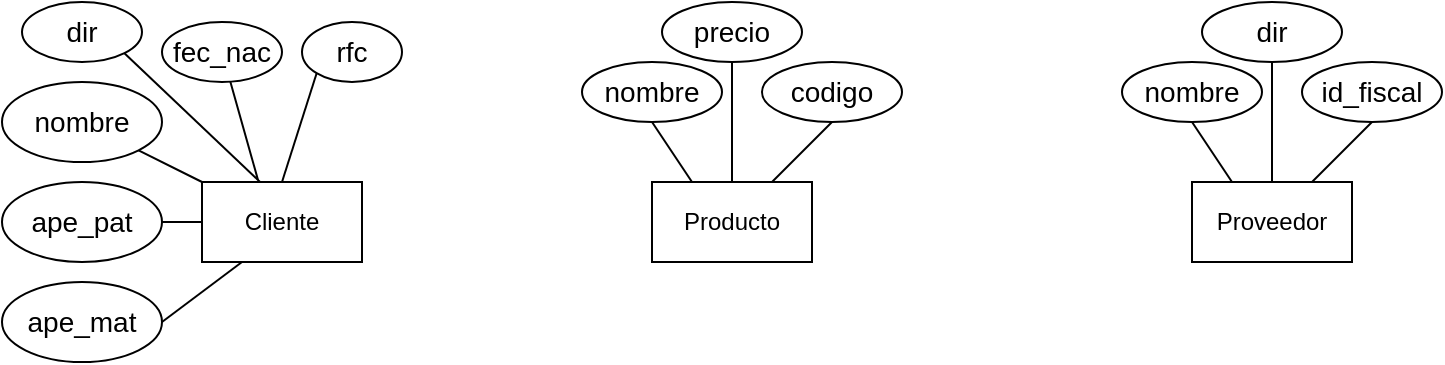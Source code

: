 <mxfile version="13.8.0" type="github">
  <diagram id="mEkVA_a5n-rHj5x5pNbr" name="Page-1">
    <mxGraphModel dx="1102" dy="614" grid="1" gridSize="10" guides="1" tooltips="1" connect="1" arrows="1" fold="1" page="1" pageScale="1" pageWidth="827" pageHeight="1169" math="0" shadow="0">
      <root>
        <mxCell id="0" />
        <mxCell id="1" parent="0" />
        <mxCell id="INvCyW41zS3tFd_5ug0i-1" value="Cliente" style="whiteSpace=wrap;html=1;align=center;" vertex="1" parent="1">
          <mxGeometry x="110" y="280" width="80" height="40" as="geometry" />
        </mxCell>
        <mxCell id="INvCyW41zS3tFd_5ug0i-3" value="rfc" style="ellipse;whiteSpace=wrap;html=1;align=center;fontSize=14;" vertex="1" parent="1">
          <mxGeometry x="160" y="200" width="50" height="30" as="geometry" />
        </mxCell>
        <mxCell id="INvCyW41zS3tFd_5ug0i-4" value="nombre" style="ellipse;whiteSpace=wrap;html=1;align=center;fontSize=14;" vertex="1" parent="1">
          <mxGeometry x="10" y="230" width="80" height="40" as="geometry" />
        </mxCell>
        <mxCell id="INvCyW41zS3tFd_5ug0i-5" value="ape_pat" style="ellipse;whiteSpace=wrap;html=1;align=center;fontSize=14;" vertex="1" parent="1">
          <mxGeometry x="10" y="280" width="80" height="40" as="geometry" />
        </mxCell>
        <mxCell id="INvCyW41zS3tFd_5ug0i-6" value="ape_mat" style="ellipse;whiteSpace=wrap;html=1;align=center;fontSize=14;" vertex="1" parent="1">
          <mxGeometry x="10" y="330" width="80" height="40" as="geometry" />
        </mxCell>
        <mxCell id="INvCyW41zS3tFd_5ug0i-7" value="dir" style="ellipse;whiteSpace=wrap;html=1;align=center;fontSize=14;" vertex="1" parent="1">
          <mxGeometry x="20" y="190" width="60" height="30" as="geometry" />
        </mxCell>
        <mxCell id="INvCyW41zS3tFd_5ug0i-8" value="fec_nac" style="ellipse;whiteSpace=wrap;html=1;align=center;fontSize=14;" vertex="1" parent="1">
          <mxGeometry x="90" y="200" width="60" height="30" as="geometry" />
        </mxCell>
        <mxCell id="INvCyW41zS3tFd_5ug0i-9" value="" style="endArrow=none;html=1;rounded=0;fontSize=14;exitX=1;exitY=0.5;exitDx=0;exitDy=0;entryX=0.25;entryY=1;entryDx=0;entryDy=0;" edge="1" parent="1" source="INvCyW41zS3tFd_5ug0i-6" target="INvCyW41zS3tFd_5ug0i-1">
          <mxGeometry relative="1" as="geometry">
            <mxPoint x="540" y="310" as="sourcePoint" />
            <mxPoint x="330" y="300" as="targetPoint" />
          </mxGeometry>
        </mxCell>
        <mxCell id="INvCyW41zS3tFd_5ug0i-10" value="" style="endArrow=none;html=1;rounded=0;fontSize=14;exitX=0;exitY=1;exitDx=0;exitDy=0;entryX=0.5;entryY=0;entryDx=0;entryDy=0;" edge="1" parent="1" source="INvCyW41zS3tFd_5ug0i-3" target="INvCyW41zS3tFd_5ug0i-1">
          <mxGeometry relative="1" as="geometry">
            <mxPoint x="540" y="310" as="sourcePoint" />
            <mxPoint x="350" y="270" as="targetPoint" />
          </mxGeometry>
        </mxCell>
        <mxCell id="INvCyW41zS3tFd_5ug0i-11" value="" style="endArrow=none;html=1;rounded=0;fontSize=14;entryX=0.35;entryY=-0.025;entryDx=0;entryDy=0;entryPerimeter=0;" edge="1" parent="1" source="INvCyW41zS3tFd_5ug0i-8" target="INvCyW41zS3tFd_5ug0i-1">
          <mxGeometry relative="1" as="geometry">
            <mxPoint x="540" y="310" as="sourcePoint" />
            <mxPoint x="350" y="270" as="targetPoint" />
          </mxGeometry>
        </mxCell>
        <mxCell id="INvCyW41zS3tFd_5ug0i-12" value="" style="endArrow=none;html=1;rounded=0;fontSize=14;exitX=1;exitY=1;exitDx=0;exitDy=0;entryX=0.363;entryY=0;entryDx=0;entryDy=0;entryPerimeter=0;" edge="1" parent="1" source="INvCyW41zS3tFd_5ug0i-7" target="INvCyW41zS3tFd_5ug0i-1">
          <mxGeometry relative="1" as="geometry">
            <mxPoint x="540" y="310" as="sourcePoint" />
            <mxPoint x="350" y="270" as="targetPoint" />
          </mxGeometry>
        </mxCell>
        <mxCell id="INvCyW41zS3tFd_5ug0i-13" value="" style="endArrow=none;html=1;rounded=0;fontSize=14;exitX=1;exitY=1;exitDx=0;exitDy=0;entryX=0;entryY=0;entryDx=0;entryDy=0;" edge="1" parent="1" source="INvCyW41zS3tFd_5ug0i-4" target="INvCyW41zS3tFd_5ug0i-1">
          <mxGeometry relative="1" as="geometry">
            <mxPoint x="540" y="310" as="sourcePoint" />
            <mxPoint x="330" y="270" as="targetPoint" />
          </mxGeometry>
        </mxCell>
        <mxCell id="INvCyW41zS3tFd_5ug0i-14" value="" style="endArrow=none;html=1;rounded=0;fontSize=14;exitX=1;exitY=0.5;exitDx=0;exitDy=0;" edge="1" parent="1" source="INvCyW41zS3tFd_5ug0i-5" target="INvCyW41zS3tFd_5ug0i-1">
          <mxGeometry relative="1" as="geometry">
            <mxPoint x="540" y="310" as="sourcePoint" />
            <mxPoint x="330" y="290" as="targetPoint" />
          </mxGeometry>
        </mxCell>
        <mxCell id="INvCyW41zS3tFd_5ug0i-17" value="Producto" style="whiteSpace=wrap;html=1;align=center;" vertex="1" parent="1">
          <mxGeometry x="335" y="280" width="80" height="40" as="geometry" />
        </mxCell>
        <mxCell id="INvCyW41zS3tFd_5ug0i-18" value="nombre" style="ellipse;whiteSpace=wrap;html=1;align=center;fontSize=14;" vertex="1" parent="1">
          <mxGeometry x="300" y="220" width="70" height="30" as="geometry" />
        </mxCell>
        <mxCell id="INvCyW41zS3tFd_5ug0i-19" value="codigo" style="ellipse;whiteSpace=wrap;html=1;align=center;fontSize=14;" vertex="1" parent="1">
          <mxGeometry x="390" y="220" width="70" height="30" as="geometry" />
        </mxCell>
        <mxCell id="INvCyW41zS3tFd_5ug0i-20" value="precio" style="ellipse;whiteSpace=wrap;html=1;align=center;fontSize=14;" vertex="1" parent="1">
          <mxGeometry x="340" y="190" width="70" height="30" as="geometry" />
        </mxCell>
        <mxCell id="INvCyW41zS3tFd_5ug0i-21" value="" style="endArrow=none;html=1;rounded=0;entryX=0.5;entryY=1;entryDx=0;entryDy=0;exitX=0.75;exitY=0;exitDx=0;exitDy=0;" edge="1" parent="1" source="INvCyW41zS3tFd_5ug0i-17" target="INvCyW41zS3tFd_5ug0i-19">
          <mxGeometry relative="1" as="geometry">
            <mxPoint x="330" y="320" as="sourcePoint" />
            <mxPoint x="490" y="320" as="targetPoint" />
          </mxGeometry>
        </mxCell>
        <mxCell id="INvCyW41zS3tFd_5ug0i-22" value="" style="endArrow=none;html=1;rounded=0;entryX=0.5;entryY=1;entryDx=0;entryDy=0;exitX=0.5;exitY=0;exitDx=0;exitDy=0;" edge="1" parent="1" source="INvCyW41zS3tFd_5ug0i-17" target="INvCyW41zS3tFd_5ug0i-20">
          <mxGeometry relative="1" as="geometry">
            <mxPoint x="330" y="320" as="sourcePoint" />
            <mxPoint x="490" y="320" as="targetPoint" />
          </mxGeometry>
        </mxCell>
        <mxCell id="INvCyW41zS3tFd_5ug0i-23" value="" style="endArrow=none;html=1;rounded=0;exitX=0.5;exitY=1;exitDx=0;exitDy=0;entryX=0.25;entryY=0;entryDx=0;entryDy=0;" edge="1" parent="1" source="INvCyW41zS3tFd_5ug0i-18" target="INvCyW41zS3tFd_5ug0i-17">
          <mxGeometry relative="1" as="geometry">
            <mxPoint x="330" y="320" as="sourcePoint" />
            <mxPoint x="490" y="320" as="targetPoint" />
          </mxGeometry>
        </mxCell>
        <mxCell id="INvCyW41zS3tFd_5ug0i-24" value="Proveedor" style="whiteSpace=wrap;html=1;align=center;" vertex="1" parent="1">
          <mxGeometry x="605" y="280" width="80" height="40" as="geometry" />
        </mxCell>
        <mxCell id="INvCyW41zS3tFd_5ug0i-25" value="nombre" style="ellipse;whiteSpace=wrap;html=1;align=center;fontSize=14;" vertex="1" parent="1">
          <mxGeometry x="570" y="220" width="70" height="30" as="geometry" />
        </mxCell>
        <mxCell id="INvCyW41zS3tFd_5ug0i-26" value="id_fiscal" style="ellipse;whiteSpace=wrap;html=1;align=center;fontSize=14;" vertex="1" parent="1">
          <mxGeometry x="660" y="220" width="70" height="30" as="geometry" />
        </mxCell>
        <mxCell id="INvCyW41zS3tFd_5ug0i-27" value="dir" style="ellipse;whiteSpace=wrap;html=1;align=center;fontSize=14;" vertex="1" parent="1">
          <mxGeometry x="610" y="190" width="70" height="30" as="geometry" />
        </mxCell>
        <mxCell id="INvCyW41zS3tFd_5ug0i-28" value="" style="endArrow=none;html=1;rounded=0;entryX=0.5;entryY=1;entryDx=0;entryDy=0;exitX=0.75;exitY=0;exitDx=0;exitDy=0;" edge="1" parent="1" source="INvCyW41zS3tFd_5ug0i-24" target="INvCyW41zS3tFd_5ug0i-26">
          <mxGeometry relative="1" as="geometry">
            <mxPoint x="600" y="320" as="sourcePoint" />
            <mxPoint x="760" y="320" as="targetPoint" />
          </mxGeometry>
        </mxCell>
        <mxCell id="INvCyW41zS3tFd_5ug0i-29" value="" style="endArrow=none;html=1;rounded=0;entryX=0.5;entryY=1;entryDx=0;entryDy=0;exitX=0.5;exitY=0;exitDx=0;exitDy=0;" edge="1" parent="1" source="INvCyW41zS3tFd_5ug0i-24" target="INvCyW41zS3tFd_5ug0i-27">
          <mxGeometry relative="1" as="geometry">
            <mxPoint x="600" y="320" as="sourcePoint" />
            <mxPoint x="760" y="320" as="targetPoint" />
          </mxGeometry>
        </mxCell>
        <mxCell id="INvCyW41zS3tFd_5ug0i-30" value="" style="endArrow=none;html=1;rounded=0;exitX=0.5;exitY=1;exitDx=0;exitDy=0;entryX=0.25;entryY=0;entryDx=0;entryDy=0;" edge="1" parent="1" source="INvCyW41zS3tFd_5ug0i-25" target="INvCyW41zS3tFd_5ug0i-24">
          <mxGeometry relative="1" as="geometry">
            <mxPoint x="600" y="320" as="sourcePoint" />
            <mxPoint x="760" y="320" as="targetPoint" />
          </mxGeometry>
        </mxCell>
      </root>
    </mxGraphModel>
  </diagram>
</mxfile>
